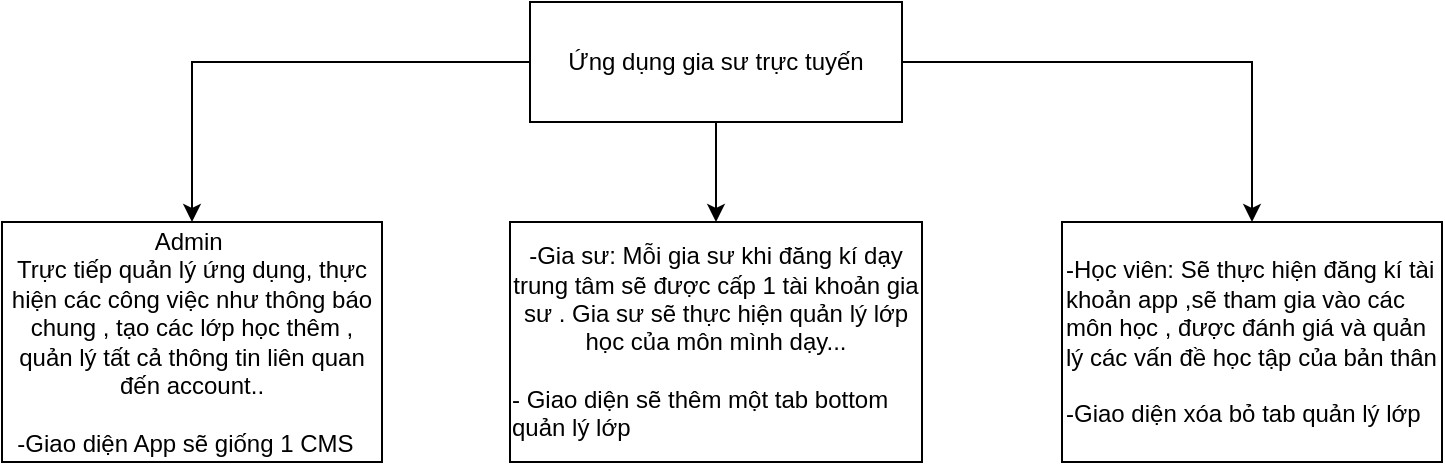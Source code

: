 <mxfile version="21.7.4" type="device">
  <diagram name="Trang-1" id="U2-P0r6FoNH8urJ07C5J">
    <mxGraphModel dx="1035" dy="562" grid="1" gridSize="10" guides="1" tooltips="1" connect="1" arrows="1" fold="1" page="1" pageScale="1" pageWidth="827" pageHeight="1169" math="0" shadow="0">
      <root>
        <mxCell id="0" />
        <mxCell id="1" parent="0" />
        <mxCell id="V7NHBRY_rvMzs98ntjnE-6" style="edgeStyle=orthogonalEdgeStyle;rounded=0;orthogonalLoop=1;jettySize=auto;html=1;entryX=0.5;entryY=0;entryDx=0;entryDy=0;" edge="1" parent="1" source="V7NHBRY_rvMzs98ntjnE-1" target="V7NHBRY_rvMzs98ntjnE-3">
          <mxGeometry relative="1" as="geometry" />
        </mxCell>
        <mxCell id="V7NHBRY_rvMzs98ntjnE-7" style="edgeStyle=orthogonalEdgeStyle;rounded=0;orthogonalLoop=1;jettySize=auto;html=1;" edge="1" parent="1" source="V7NHBRY_rvMzs98ntjnE-1" target="V7NHBRY_rvMzs98ntjnE-4">
          <mxGeometry relative="1" as="geometry" />
        </mxCell>
        <mxCell id="V7NHBRY_rvMzs98ntjnE-8" style="edgeStyle=orthogonalEdgeStyle;rounded=0;orthogonalLoop=1;jettySize=auto;html=1;entryX=0.5;entryY=0;entryDx=0;entryDy=0;" edge="1" parent="1" source="V7NHBRY_rvMzs98ntjnE-1" target="V7NHBRY_rvMzs98ntjnE-5">
          <mxGeometry relative="1" as="geometry" />
        </mxCell>
        <mxCell id="V7NHBRY_rvMzs98ntjnE-1" value="Ứng dụng gia sư trực tuyến" style="rounded=0;whiteSpace=wrap;html=1;" vertex="1" parent="1">
          <mxGeometry x="294" y="140" width="186" height="60" as="geometry" />
        </mxCell>
        <mxCell id="V7NHBRY_rvMzs98ntjnE-3" value="Admin&amp;nbsp;&lt;br&gt;Trực tiếp quản lý ứng dụng, thực hiện các công việc như thông báo chung , tạo các lớp học thêm , quản lý tất cả thông tin liên quan đến account..&lt;br&gt;&lt;br&gt;&lt;div style=&quot;text-align: left;&quot;&gt;&amp;nbsp; -Giao diện App sẽ giống 1 CMS&lt;/div&gt;" style="rounded=0;whiteSpace=wrap;html=1;" vertex="1" parent="1">
          <mxGeometry x="30" y="250" width="190" height="120" as="geometry" />
        </mxCell>
        <mxCell id="V7NHBRY_rvMzs98ntjnE-4" value="-Gia sư: Mỗi gia sư khi đăng kí dạy trung tâm sẽ được cấp 1 tài khoản gia sư . Gia sư sẽ thực hiện quản lý lớp học của môn mình dạy...&lt;br&gt;&lt;br&gt;&lt;div style=&quot;text-align: left;&quot;&gt;- Giao diện sẽ thêm một tab bottom quản lý lớp&lt;/div&gt;" style="rounded=0;whiteSpace=wrap;html=1;" vertex="1" parent="1">
          <mxGeometry x="284" y="250" width="206" height="120" as="geometry" />
        </mxCell>
        <mxCell id="V7NHBRY_rvMzs98ntjnE-5" value="-Học viên: Sẽ thực hiện đăng kí tài khoản app ,sẽ tham gia vào các môn học , được đánh giá và quản lý các vấn đề học tập của bản thân&lt;br&gt;&lt;br&gt;-Giao diện xóa bỏ tab quản lý lớp" style="rounded=0;whiteSpace=wrap;html=1;align=left;" vertex="1" parent="1">
          <mxGeometry x="560" y="250" width="190" height="120" as="geometry" />
        </mxCell>
      </root>
    </mxGraphModel>
  </diagram>
</mxfile>
